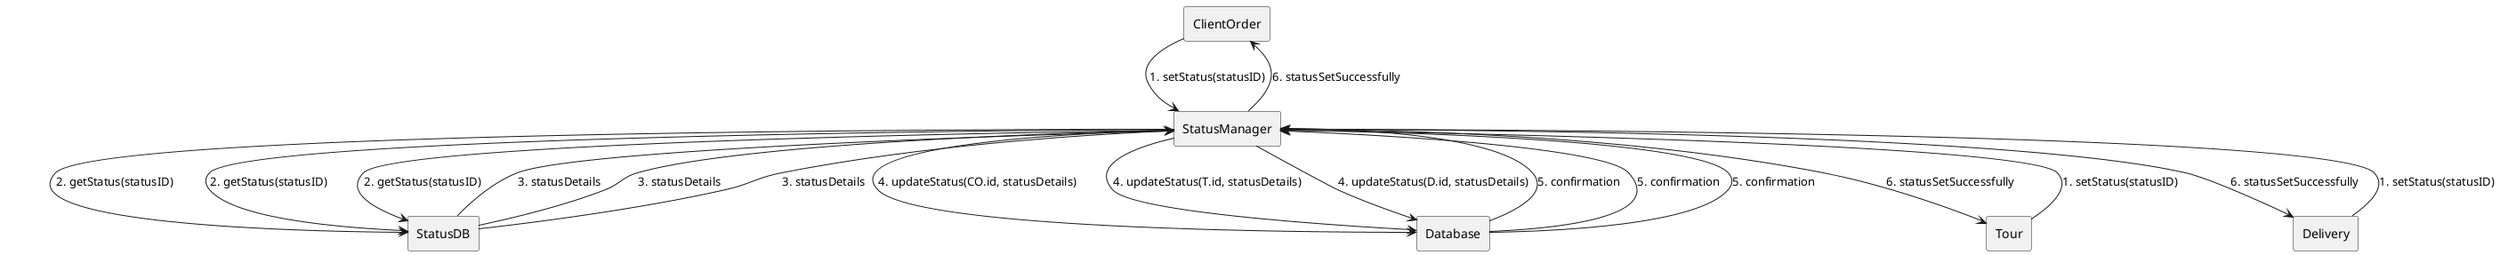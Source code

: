 @startuml Communication
skinparam linestyle ortho

rectangle "ClientOrder" as CO
rectangle "Tour" as T
rectangle "Delivery" as D
rectangle "StatusManager" as SM
rectangle "StatusDB" as SDB
rectangle "Database" as DB

' Gestion des Statuts pour ClientOrder
CO -right-> SM : 1. setStatus(statusID)
SM -right-> SDB : 2. getStatus(statusID)
SDB --> SM : 3. statusDetails
SM -right-> DB : 4. updateStatus(CO.id, statusDetails)
DB --> SM : 5. confirmation
SM --> CO : 6. statusSetSuccessfully

' Gestion des Statuts pour Tour
T -right-> SM : 1. setStatus(statusID)
SM -right-> SDB : 2. getStatus(statusID)
SDB --> SM : 3. statusDetails
SM -right-> DB : 4. updateStatus(T.id, statusDetails)
DB --> SM : 5. confirmation
SM --> T : 6. statusSetSuccessfully

' Gestion des Statuts pour Delivery
D -right-> SM : 1. setStatus(statusID)
SM -right-> SDB : 2. getStatus(statusID)
SDB --> SM : 3. statusDetails
SM -right-> DB : 4. updateStatus(D.id, statusDetails)
DB --> SM : 5. confirmation
SM --> D : 6. statusSetSuccessfully

@enduml

